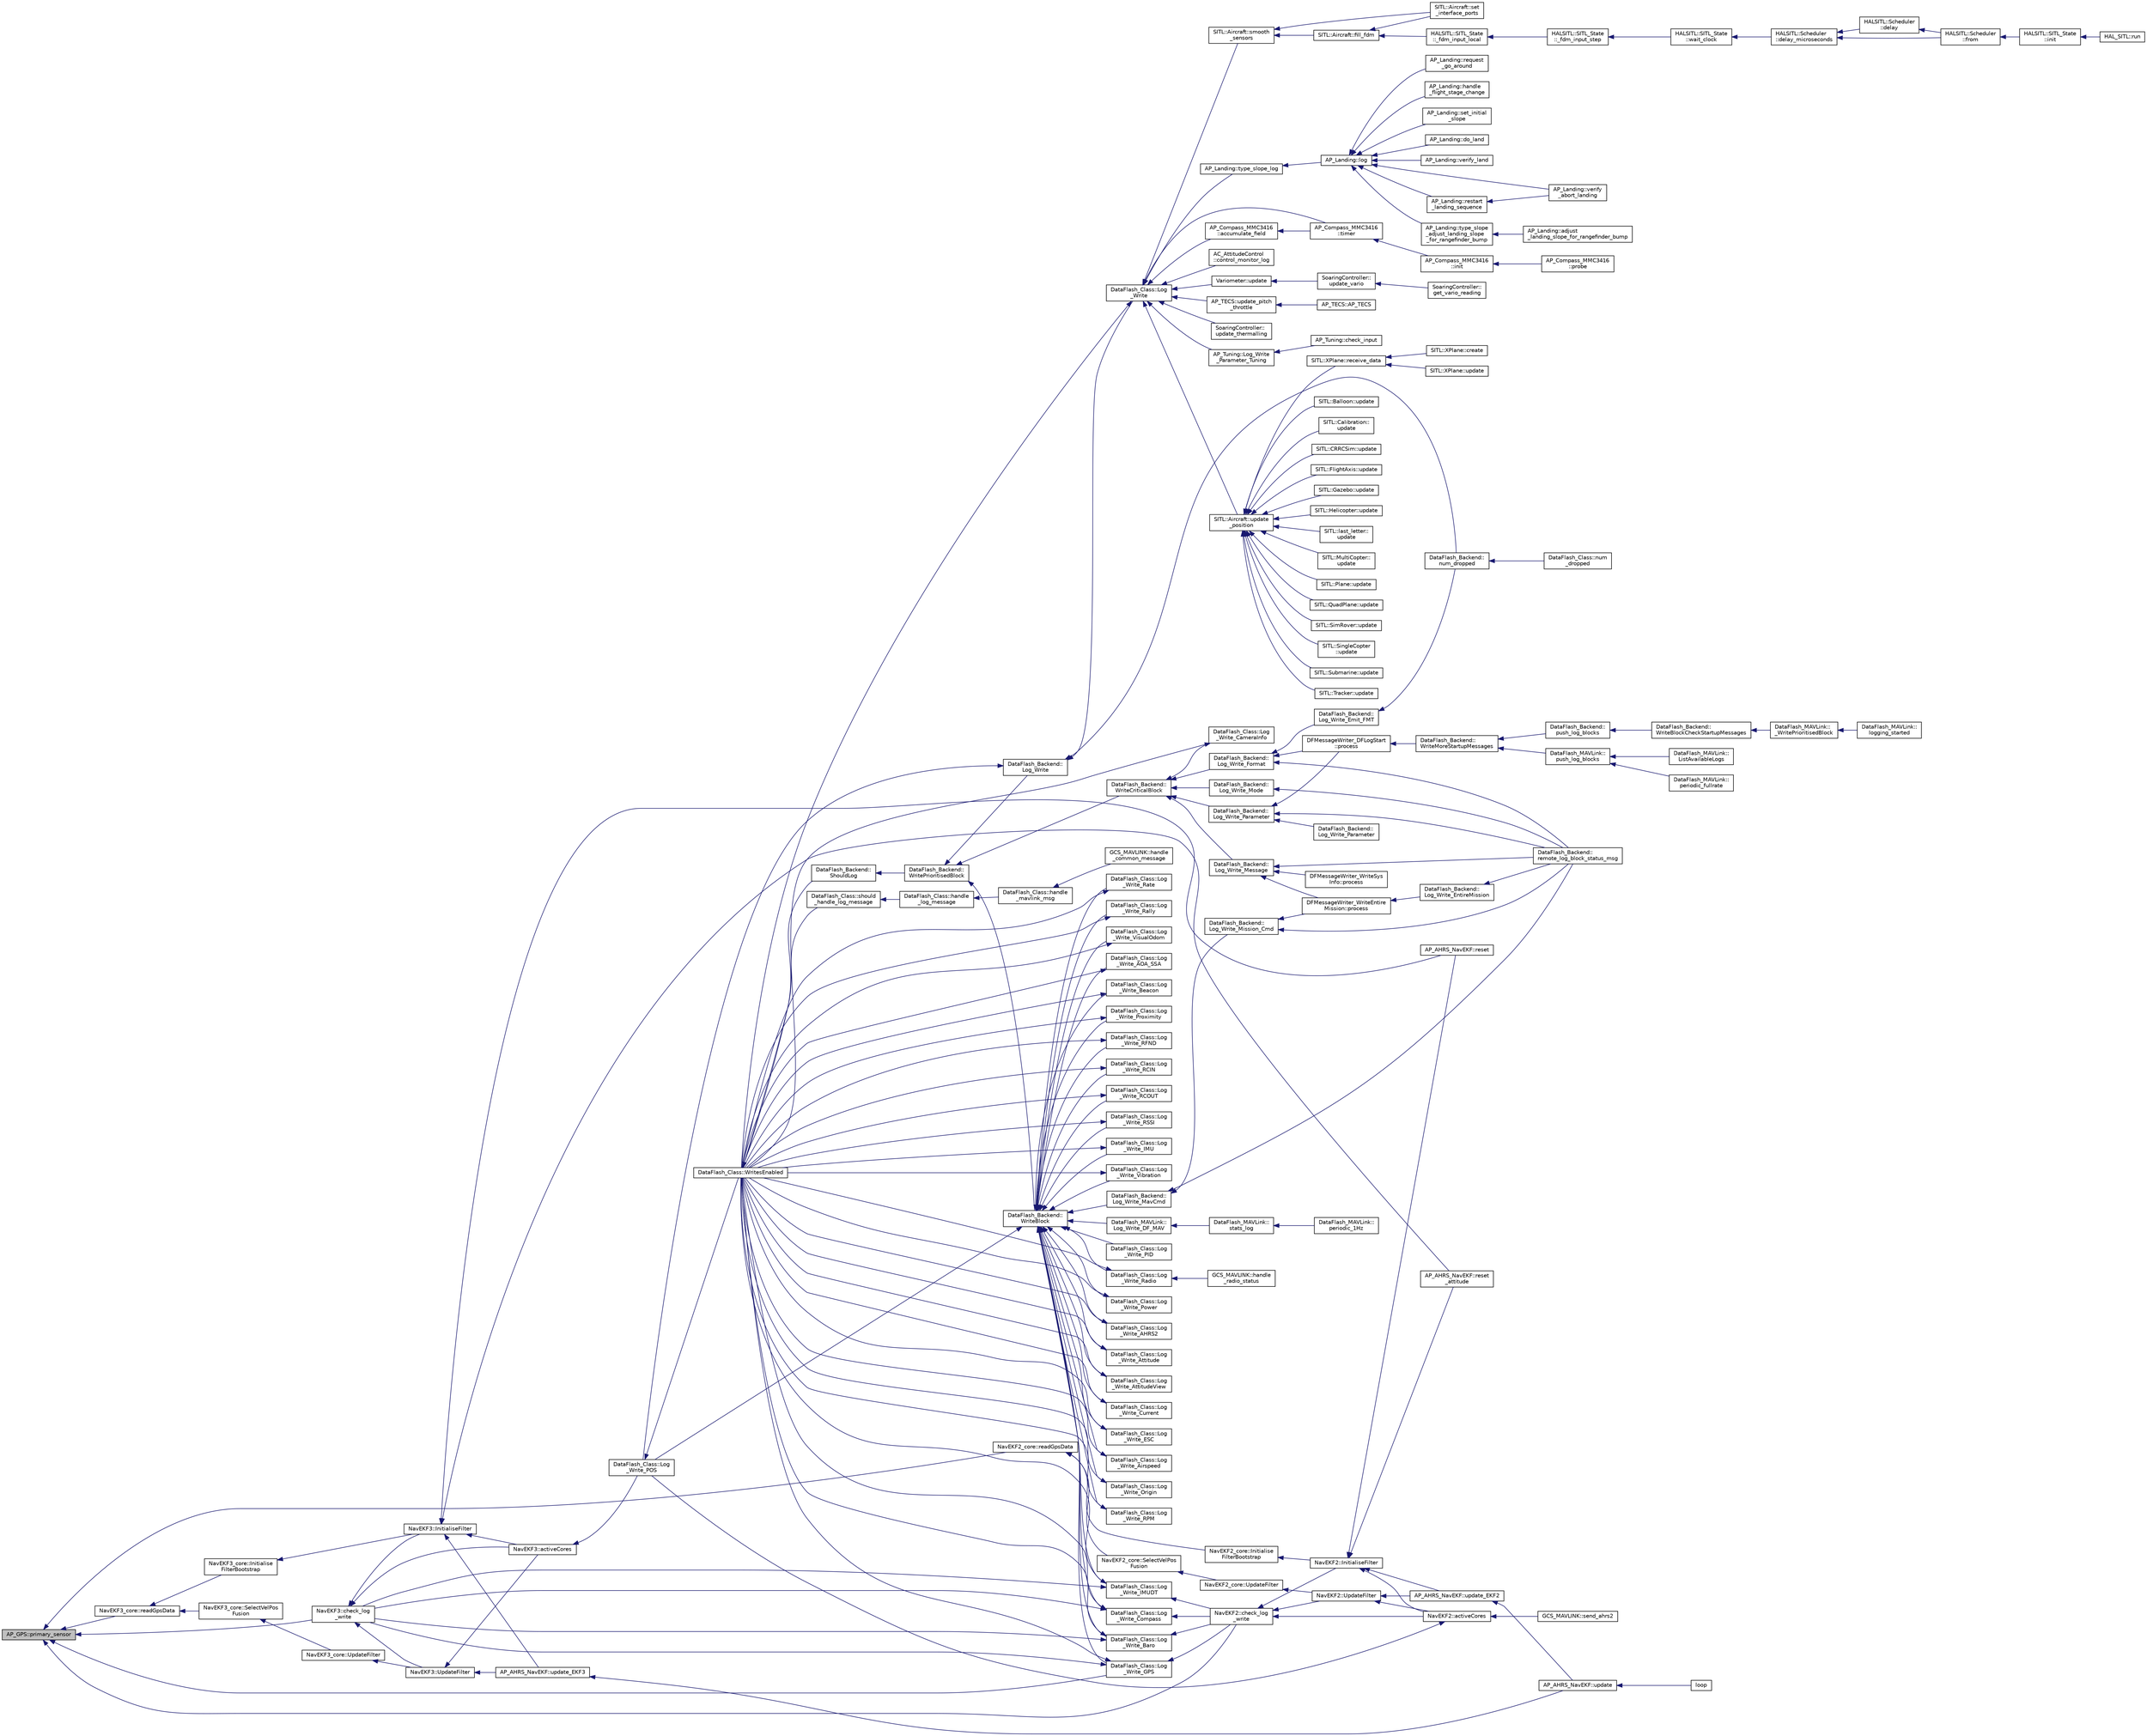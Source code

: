 digraph "AP_GPS::primary_sensor"
{
 // INTERACTIVE_SVG=YES
  edge [fontname="Helvetica",fontsize="10",labelfontname="Helvetica",labelfontsize="10"];
  node [fontname="Helvetica",fontsize="10",shape=record];
  rankdir="LR";
  Node1 [label="AP_GPS::primary_sensor",height=0.2,width=0.4,color="black", fillcolor="grey75", style="filled", fontcolor="black"];
  Node1 -> Node2 [dir="back",color="midnightblue",fontsize="10",style="solid",fontname="Helvetica"];
  Node2 [label="NavEKF3::check_log\l_write",height=0.2,width=0.4,color="black", fillcolor="white", style="filled",URL="$classNavEKF3.html#afa5a1b626563d35ad95545e8f056214b"];
  Node2 -> Node3 [dir="back",color="midnightblue",fontsize="10",style="solid",fontname="Helvetica"];
  Node3 [label="NavEKF3::InitialiseFilter",height=0.2,width=0.4,color="black", fillcolor="white", style="filled",URL="$classNavEKF3.html#a07f064fa513fbb6e7188141904f3b5b5"];
  Node3 -> Node4 [dir="back",color="midnightblue",fontsize="10",style="solid",fontname="Helvetica"];
  Node4 [label="AP_AHRS_NavEKF::update_EKF3",height=0.2,width=0.4,color="black", fillcolor="white", style="filled",URL="$classAP__AHRS__NavEKF.html#a324160404f12959e955554f5aed26459"];
  Node4 -> Node5 [dir="back",color="midnightblue",fontsize="10",style="solid",fontname="Helvetica"];
  Node5 [label="AP_AHRS_NavEKF::update",height=0.2,width=0.4,color="black", fillcolor="white", style="filled",URL="$classAP__AHRS__NavEKF.html#ac8111979c5dc37a55b2c50818534ea52"];
  Node5 -> Node6 [dir="back",color="midnightblue",fontsize="10",style="solid",fontname="Helvetica"];
  Node6 [label="loop",height=0.2,width=0.4,color="black", fillcolor="white", style="filled",URL="$AHRS__Test_8cpp.html#afe461d27b9c48d5921c00d521181f12f"];
  Node3 -> Node7 [dir="back",color="midnightblue",fontsize="10",style="solid",fontname="Helvetica"];
  Node7 [label="AP_AHRS_NavEKF::reset",height=0.2,width=0.4,color="black", fillcolor="white", style="filled",URL="$classAP__AHRS__NavEKF.html#a532ff0df024a4537e5a108c42ba405a7"];
  Node3 -> Node8 [dir="back",color="midnightblue",fontsize="10",style="solid",fontname="Helvetica"];
  Node8 [label="AP_AHRS_NavEKF::reset\l_attitude",height=0.2,width=0.4,color="black", fillcolor="white", style="filled",URL="$classAP__AHRS__NavEKF.html#a9bd3c7f1793a48cd0d736b19fbfaf19a"];
  Node3 -> Node9 [dir="back",color="midnightblue",fontsize="10",style="solid",fontname="Helvetica"];
  Node9 [label="NavEKF3::activeCores",height=0.2,width=0.4,color="black", fillcolor="white", style="filled",URL="$classNavEKF3.html#a3e1f50ad977a17222fcd7a6851b0f2ec"];
  Node9 -> Node10 [dir="back",color="midnightblue",fontsize="10",style="solid",fontname="Helvetica"];
  Node10 [label="DataFlash_Class::Log\l_Write_POS",height=0.2,width=0.4,color="black", fillcolor="white", style="filled",URL="$classDataFlash__Class.html#a46e58faaa53c44516433f6bb7bde4163"];
  Node10 -> Node11 [dir="back",color="midnightblue",fontsize="10",style="solid",fontname="Helvetica"];
  Node11 [label="DataFlash_Class::WritesEnabled",height=0.2,width=0.4,color="black", fillcolor="white", style="filled",URL="$classDataFlash__Class.html#a680528ccef337901407a125439e1f397"];
  Node11 -> Node12 [dir="back",color="midnightblue",fontsize="10",style="solid",fontname="Helvetica"];
  Node12 [label="DataFlash_Backend::\lShouldLog",height=0.2,width=0.4,color="black", fillcolor="white", style="filled",URL="$classDataFlash__Backend.html#ae29c274eff677e46bb9e404656194789"];
  Node12 -> Node13 [dir="back",color="midnightblue",fontsize="10",style="solid",fontname="Helvetica"];
  Node13 [label="DataFlash_Backend::\lWritePrioritisedBlock",height=0.2,width=0.4,color="black", fillcolor="white", style="filled",URL="$classDataFlash__Backend.html#a70bd07e118265442caab0d742cb06abc"];
  Node13 -> Node14 [dir="back",color="midnightblue",fontsize="10",style="solid",fontname="Helvetica"];
  Node14 [label="DataFlash_Backend::\lLog_Write",height=0.2,width=0.4,color="black", fillcolor="white", style="filled",URL="$classDataFlash__Backend.html#a701111d46c96bfab23971267f325ddd3"];
  Node14 -> Node15 [dir="back",color="midnightblue",fontsize="10",style="solid",fontname="Helvetica"];
  Node15 [label="DataFlash_Class::Log\l_Write",height=0.2,width=0.4,color="black", fillcolor="white", style="filled",URL="$classDataFlash__Class.html#a379c836ed19feeac263fcd994b60226b"];
  Node15 -> Node16 [dir="back",color="midnightblue",fontsize="10",style="solid",fontname="Helvetica"];
  Node16 [label="AC_AttitudeControl\l::control_monitor_log",height=0.2,width=0.4,color="black", fillcolor="white", style="filled",URL="$classAC__AttitudeControl.html#a24124a33c8cd7a9cd575d0c16a1e2d5b"];
  Node15 -> Node17 [dir="back",color="midnightblue",fontsize="10",style="solid",fontname="Helvetica"];
  Node17 [label="AP_Compass_MMC3416\l::timer",height=0.2,width=0.4,color="black", fillcolor="white", style="filled",URL="$classAP__Compass__MMC3416.html#a8b5b61173af45f3892c51bbeda783190"];
  Node17 -> Node18 [dir="back",color="midnightblue",fontsize="10",style="solid",fontname="Helvetica"];
  Node18 [label="AP_Compass_MMC3416\l::init",height=0.2,width=0.4,color="black", fillcolor="white", style="filled",URL="$classAP__Compass__MMC3416.html#af9749d12b13a50641e4c2b7b8b702ac2"];
  Node18 -> Node19 [dir="back",color="midnightblue",fontsize="10",style="solid",fontname="Helvetica"];
  Node19 [label="AP_Compass_MMC3416\l::probe",height=0.2,width=0.4,color="black", fillcolor="white", style="filled",URL="$classAP__Compass__MMC3416.html#a45317bd66ff02b0b69e17221ff572261"];
  Node15 -> Node20 [dir="back",color="midnightblue",fontsize="10",style="solid",fontname="Helvetica"];
  Node20 [label="AP_Compass_MMC3416\l::accumulate_field",height=0.2,width=0.4,color="black", fillcolor="white", style="filled",URL="$classAP__Compass__MMC3416.html#aa81525e474696e469db55ad9712a1b4f"];
  Node20 -> Node17 [dir="back",color="midnightblue",fontsize="10",style="solid",fontname="Helvetica"];
  Node15 -> Node21 [dir="back",color="midnightblue",fontsize="10",style="solid",fontname="Helvetica"];
  Node21 [label="AP_Landing::type_slope_log",height=0.2,width=0.4,color="black", fillcolor="white", style="filled",URL="$classAP__Landing.html#ac0b5a7424b989984441d47159f9e691c"];
  Node21 -> Node22 [dir="back",color="midnightblue",fontsize="10",style="solid",fontname="Helvetica"];
  Node22 [label="AP_Landing::log",height=0.2,width=0.4,color="black", fillcolor="white", style="filled",URL="$classAP__Landing.html#afbaa15e50629185cb1c1dcb1c41289d8"];
  Node22 -> Node23 [dir="back",color="midnightblue",fontsize="10",style="solid",fontname="Helvetica"];
  Node23 [label="AP_Landing::do_land",height=0.2,width=0.4,color="black", fillcolor="white", style="filled",URL="$classAP__Landing.html#ac7cb51eaa69d1bed262223b56ee2c4ce"];
  Node22 -> Node24 [dir="back",color="midnightblue",fontsize="10",style="solid",fontname="Helvetica"];
  Node24 [label="AP_Landing::verify_land",height=0.2,width=0.4,color="black", fillcolor="white", style="filled",URL="$classAP__Landing.html#afdbc34de818b9cb366336c23660fd495"];
  Node22 -> Node25 [dir="back",color="midnightblue",fontsize="10",style="solid",fontname="Helvetica"];
  Node25 [label="AP_Landing::verify\l_abort_landing",height=0.2,width=0.4,color="black", fillcolor="white", style="filled",URL="$classAP__Landing.html#a23d5d937afe630bfa1d3eeea5d767e4b"];
  Node22 -> Node26 [dir="back",color="midnightblue",fontsize="10",style="solid",fontname="Helvetica"];
  Node26 [label="AP_Landing::restart\l_landing_sequence",height=0.2,width=0.4,color="black", fillcolor="white", style="filled",URL="$classAP__Landing.html#a4cb652398231c274e6061aa6b211366b"];
  Node26 -> Node25 [dir="back",color="midnightblue",fontsize="10",style="solid",fontname="Helvetica"];
  Node22 -> Node27 [dir="back",color="midnightblue",fontsize="10",style="solid",fontname="Helvetica"];
  Node27 [label="AP_Landing::request\l_go_around",height=0.2,width=0.4,color="black", fillcolor="white", style="filled",URL="$classAP__Landing.html#afc506451afaaca18bebe5746f1caf448"];
  Node22 -> Node28 [dir="back",color="midnightblue",fontsize="10",style="solid",fontname="Helvetica"];
  Node28 [label="AP_Landing::handle\l_flight_stage_change",height=0.2,width=0.4,color="black", fillcolor="white", style="filled",URL="$classAP__Landing.html#a9f6d861fd1bf8df96c061931179095c0"];
  Node22 -> Node29 [dir="back",color="midnightblue",fontsize="10",style="solid",fontname="Helvetica"];
  Node29 [label="AP_Landing::set_initial\l_slope",height=0.2,width=0.4,color="black", fillcolor="white", style="filled",URL="$classAP__Landing.html#a7e905f0cb574cb49a778b18906362736"];
  Node22 -> Node30 [dir="back",color="midnightblue",fontsize="10",style="solid",fontname="Helvetica"];
  Node30 [label="AP_Landing::type_slope\l_adjust_landing_slope\l_for_rangefinder_bump",height=0.2,width=0.4,color="black", fillcolor="white", style="filled",URL="$classAP__Landing.html#a68317a4d27e65aadc7013a9363da5ce3"];
  Node30 -> Node31 [dir="back",color="midnightblue",fontsize="10",style="solid",fontname="Helvetica"];
  Node31 [label="AP_Landing::adjust\l_landing_slope_for_rangefinder_bump",height=0.2,width=0.4,color="black", fillcolor="white", style="filled",URL="$classAP__Landing.html#aca701ba52726269447500bdf654b3b10"];
  Node15 -> Node32 [dir="back",color="midnightblue",fontsize="10",style="solid",fontname="Helvetica"];
  Node32 [label="SoaringController::\lupdate_thermalling",height=0.2,width=0.4,color="black", fillcolor="white", style="filled",URL="$classSoaringController.html#abfbc693fd6c93da20fb098aedf6fd596"];
  Node15 -> Node33 [dir="back",color="midnightblue",fontsize="10",style="solid",fontname="Helvetica"];
  Node33 [label="Variometer::update",height=0.2,width=0.4,color="black", fillcolor="white", style="filled",URL="$classVariometer.html#ae8429634659d6e7f64a64992380e7b2b"];
  Node33 -> Node34 [dir="back",color="midnightblue",fontsize="10",style="solid",fontname="Helvetica"];
  Node34 [label="SoaringController::\lupdate_vario",height=0.2,width=0.4,color="black", fillcolor="white", style="filled",URL="$classSoaringController.html#a7adf701742d2ba2f2e699b9e3ce1b955"];
  Node34 -> Node35 [dir="back",color="midnightblue",fontsize="10",style="solid",fontname="Helvetica"];
  Node35 [label="SoaringController::\lget_vario_reading",height=0.2,width=0.4,color="black", fillcolor="white", style="filled",URL="$classSoaringController.html#aea41b313738070dceb7c4953d4873342"];
  Node15 -> Node36 [dir="back",color="midnightblue",fontsize="10",style="solid",fontname="Helvetica"];
  Node36 [label="AP_TECS::update_pitch\l_throttle",height=0.2,width=0.4,color="black", fillcolor="white", style="filled",URL="$classAP__TECS.html#ad9fdee521b36fe15ab8ab06a35717c5a"];
  Node36 -> Node37 [dir="back",color="midnightblue",fontsize="10",style="solid",fontname="Helvetica"];
  Node37 [label="AP_TECS::AP_TECS",height=0.2,width=0.4,color="black", fillcolor="white", style="filled",URL="$classAP__TECS.html#a01d6d2b6f4c4151838115b13020d8990"];
  Node15 -> Node38 [dir="back",color="midnightblue",fontsize="10",style="solid",fontname="Helvetica"];
  Node38 [label="AP_Tuning::Log_Write\l_Parameter_Tuning",height=0.2,width=0.4,color="black", fillcolor="white", style="filled",URL="$classAP__Tuning.html#abc35074ce5f7c46fbbc644d80c3dc15a"];
  Node38 -> Node39 [dir="back",color="midnightblue",fontsize="10",style="solid",fontname="Helvetica"];
  Node39 [label="AP_Tuning::check_input",height=0.2,width=0.4,color="black", fillcolor="white", style="filled",URL="$classAP__Tuning.html#a26bf8c5e3711e547ce95654ca285fecb"];
  Node15 -> Node11 [dir="back",color="midnightblue",fontsize="10",style="solid",fontname="Helvetica"];
  Node15 -> Node40 [dir="back",color="midnightblue",fontsize="10",style="solid",fontname="Helvetica"];
  Node40 [label="SITL::Aircraft::update\l_position",height=0.2,width=0.4,color="black", fillcolor="white", style="filled",URL="$classSITL_1_1Aircraft.html#a4a72b2c0617cf55b24b062daaae685b9"];
  Node40 -> Node41 [dir="back",color="midnightblue",fontsize="10",style="solid",fontname="Helvetica"];
  Node41 [label="SITL::Balloon::update",height=0.2,width=0.4,color="black", fillcolor="white", style="filled",URL="$classSITL_1_1Balloon.html#a34f5716a3c9ba0805d89dc36656ae90c"];
  Node40 -> Node42 [dir="back",color="midnightblue",fontsize="10",style="solid",fontname="Helvetica"];
  Node42 [label="SITL::Calibration::\lupdate",height=0.2,width=0.4,color="black", fillcolor="white", style="filled",URL="$classSITL_1_1Calibration.html#a0c3f60adfbc5d68ae425883af18b62f4"];
  Node40 -> Node43 [dir="back",color="midnightblue",fontsize="10",style="solid",fontname="Helvetica"];
  Node43 [label="SITL::CRRCSim::update",height=0.2,width=0.4,color="black", fillcolor="white", style="filled",URL="$classSITL_1_1CRRCSim.html#ada236d396837feb2c5efe885ea504f87"];
  Node40 -> Node44 [dir="back",color="midnightblue",fontsize="10",style="solid",fontname="Helvetica"];
  Node44 [label="SITL::FlightAxis::update",height=0.2,width=0.4,color="black", fillcolor="white", style="filled",URL="$classSITL_1_1FlightAxis.html#abea39b8171735bf99ad90267f6be4c42"];
  Node40 -> Node45 [dir="back",color="midnightblue",fontsize="10",style="solid",fontname="Helvetica"];
  Node45 [label="SITL::Gazebo::update",height=0.2,width=0.4,color="black", fillcolor="white", style="filled",URL="$classSITL_1_1Gazebo.html#a120a541070549b98ba4740c91abf97a7"];
  Node40 -> Node46 [dir="back",color="midnightblue",fontsize="10",style="solid",fontname="Helvetica"];
  Node46 [label="SITL::Helicopter::update",height=0.2,width=0.4,color="black", fillcolor="white", style="filled",URL="$classSITL_1_1Helicopter.html#a0e8602ead0fe804552ab7ade9a1b171e"];
  Node40 -> Node47 [dir="back",color="midnightblue",fontsize="10",style="solid",fontname="Helvetica"];
  Node47 [label="SITL::last_letter::\lupdate",height=0.2,width=0.4,color="black", fillcolor="white", style="filled",URL="$classSITL_1_1last__letter.html#ae4e6d3acea9730faa873e8d25b876d19"];
  Node40 -> Node48 [dir="back",color="midnightblue",fontsize="10",style="solid",fontname="Helvetica"];
  Node48 [label="SITL::MultiCopter::\lupdate",height=0.2,width=0.4,color="black", fillcolor="white", style="filled",URL="$classSITL_1_1MultiCopter.html#ad4df8bcd20625ce425cc9d73f9aa6a20"];
  Node40 -> Node49 [dir="back",color="midnightblue",fontsize="10",style="solid",fontname="Helvetica"];
  Node49 [label="SITL::Plane::update",height=0.2,width=0.4,color="black", fillcolor="white", style="filled",URL="$classSITL_1_1Plane.html#a7852409df29e250b1903384d1446930c"];
  Node40 -> Node50 [dir="back",color="midnightblue",fontsize="10",style="solid",fontname="Helvetica"];
  Node50 [label="SITL::QuadPlane::update",height=0.2,width=0.4,color="black", fillcolor="white", style="filled",URL="$classSITL_1_1QuadPlane.html#af9068f0de1894f5afc49481c869e3b6c"];
  Node40 -> Node51 [dir="back",color="midnightblue",fontsize="10",style="solid",fontname="Helvetica"];
  Node51 [label="SITL::SimRover::update",height=0.2,width=0.4,color="black", fillcolor="white", style="filled",URL="$classSITL_1_1SimRover.html#a0692a116e9c7cff78adb0b08b0d571b2"];
  Node40 -> Node52 [dir="back",color="midnightblue",fontsize="10",style="solid",fontname="Helvetica"];
  Node52 [label="SITL::SingleCopter\l::update",height=0.2,width=0.4,color="black", fillcolor="white", style="filled",URL="$classSITL_1_1SingleCopter.html#a07d0997518b86260a6a80b914733d7b5"];
  Node40 -> Node53 [dir="back",color="midnightblue",fontsize="10",style="solid",fontname="Helvetica"];
  Node53 [label="SITL::Submarine::update",height=0.2,width=0.4,color="black", fillcolor="white", style="filled",URL="$classSITL_1_1Submarine.html#ae172876dbb527df84dfb38c9fa383878"];
  Node40 -> Node54 [dir="back",color="midnightblue",fontsize="10",style="solid",fontname="Helvetica"];
  Node54 [label="SITL::Tracker::update",height=0.2,width=0.4,color="black", fillcolor="white", style="filled",URL="$classSITL_1_1Tracker.html#aa2d26c0841ead98b60a9291eb4d74b71"];
  Node40 -> Node55 [dir="back",color="midnightblue",fontsize="10",style="solid",fontname="Helvetica"];
  Node55 [label="SITL::XPlane::receive_data",height=0.2,width=0.4,color="black", fillcolor="white", style="filled",URL="$classSITL_1_1XPlane.html#ab30e1d12c7ebc3699a29f3442804a68b"];
  Node55 -> Node56 [dir="back",color="midnightblue",fontsize="10",style="solid",fontname="Helvetica"];
  Node56 [label="SITL::XPlane::update",height=0.2,width=0.4,color="black", fillcolor="white", style="filled",URL="$classSITL_1_1XPlane.html#abc5e72c8fd3445fcb19b6b1d42ec9970"];
  Node55 -> Node57 [dir="back",color="midnightblue",fontsize="10",style="solid",fontname="Helvetica"];
  Node57 [label="SITL::XPlane::create",height=0.2,width=0.4,color="black", fillcolor="white", style="filled",URL="$classSITL_1_1XPlane.html#a5cbab32f016edeff5108ded953c17cbe"];
  Node15 -> Node58 [dir="back",color="midnightblue",fontsize="10",style="solid",fontname="Helvetica"];
  Node58 [label="SITL::Aircraft::smooth\l_sensors",height=0.2,width=0.4,color="black", fillcolor="white", style="filled",URL="$classSITL_1_1Aircraft.html#a8b835df207c22a4d9bc24b14525ce968"];
  Node58 -> Node59 [dir="back",color="midnightblue",fontsize="10",style="solid",fontname="Helvetica"];
  Node59 [label="SITL::Aircraft::fill_fdm",height=0.2,width=0.4,color="black", fillcolor="white", style="filled",URL="$classSITL_1_1Aircraft.html#a07b38044e8a77d5f48db38e9913e06db"];
  Node59 -> Node60 [dir="back",color="midnightblue",fontsize="10",style="solid",fontname="Helvetica"];
  Node60 [label="HALSITL::SITL_State\l::_fdm_input_local",height=0.2,width=0.4,color="black", fillcolor="white", style="filled",URL="$classHALSITL_1_1SITL__State.html#a141fe78b0702ab2f2ac4cafc221fdb97"];
  Node60 -> Node61 [dir="back",color="midnightblue",fontsize="10",style="solid",fontname="Helvetica"];
  Node61 [label="HALSITL::SITL_State\l::_fdm_input_step",height=0.2,width=0.4,color="black", fillcolor="white", style="filled",URL="$classHALSITL_1_1SITL__State.html#ae31c93a26ca780bb508dded2498e2e93"];
  Node61 -> Node62 [dir="back",color="midnightblue",fontsize="10",style="solid",fontname="Helvetica"];
  Node62 [label="HALSITL::SITL_State\l::wait_clock",height=0.2,width=0.4,color="black", fillcolor="white", style="filled",URL="$classHALSITL_1_1SITL__State.html#a3eeaf330efded46259bbf64fc53e6b9f"];
  Node62 -> Node63 [dir="back",color="midnightblue",fontsize="10",style="solid",fontname="Helvetica"];
  Node63 [label="HALSITL::Scheduler\l::delay_microseconds",height=0.2,width=0.4,color="black", fillcolor="white", style="filled",URL="$classHALSITL_1_1Scheduler.html#a4cffd5bcba0175bf49c7aa75ff3bf09a"];
  Node63 -> Node64 [dir="back",color="midnightblue",fontsize="10",style="solid",fontname="Helvetica"];
  Node64 [label="HALSITL::Scheduler\l::from",height=0.2,width=0.4,color="black", fillcolor="white", style="filled",URL="$classHALSITL_1_1Scheduler.html#a2c3ea70328333081349821921242cb39"];
  Node64 -> Node65 [dir="back",color="midnightblue",fontsize="10",style="solid",fontname="Helvetica"];
  Node65 [label="HALSITL::SITL_State\l::init",height=0.2,width=0.4,color="black", fillcolor="white", style="filled",URL="$classHALSITL_1_1SITL__State.html#a7059cb4e279007aae9b06757a68c15af"];
  Node65 -> Node66 [dir="back",color="midnightblue",fontsize="10",style="solid",fontname="Helvetica"];
  Node66 [label="HAL_SITL::run",height=0.2,width=0.4,color="black", fillcolor="white", style="filled",URL="$classHAL__SITL.html#add0e35ac5a212a6b187c55186c8f026a"];
  Node63 -> Node67 [dir="back",color="midnightblue",fontsize="10",style="solid",fontname="Helvetica"];
  Node67 [label="HALSITL::Scheduler\l::delay",height=0.2,width=0.4,color="black", fillcolor="white", style="filled",URL="$classHALSITL_1_1Scheduler.html#a14f3239ecbb9889823b20dc9de655c2f"];
  Node67 -> Node64 [dir="back",color="midnightblue",fontsize="10",style="solid",fontname="Helvetica"];
  Node59 -> Node68 [dir="back",color="midnightblue",fontsize="10",style="solid",fontname="Helvetica"];
  Node68 [label="SITL::Aircraft::set\l_interface_ports",height=0.2,width=0.4,color="black", fillcolor="white", style="filled",URL="$classSITL_1_1Aircraft.html#a061f04e9f5bc75cc1f250a4e7c3d8421"];
  Node58 -> Node68 [dir="back",color="midnightblue",fontsize="10",style="solid",fontname="Helvetica"];
  Node14 -> Node69 [dir="back",color="midnightblue",fontsize="10",style="solid",fontname="Helvetica"];
  Node69 [label="DataFlash_Backend::\lnum_dropped",height=0.2,width=0.4,color="black", fillcolor="white", style="filled",URL="$classDataFlash__Backend.html#a944c1f573e2cd12e7ff491d48898d446"];
  Node69 -> Node70 [dir="back",color="midnightblue",fontsize="10",style="solid",fontname="Helvetica"];
  Node70 [label="DataFlash_Class::num\l_dropped",height=0.2,width=0.4,color="black", fillcolor="white", style="filled",URL="$classDataFlash__Class.html#a3b01d9a49c319ca3995df9b1649b9249"];
  Node14 -> Node10 [dir="back",color="midnightblue",fontsize="10",style="solid",fontname="Helvetica"];
  Node13 -> Node71 [dir="back",color="midnightblue",fontsize="10",style="solid",fontname="Helvetica"];
  Node71 [label="DataFlash_Backend::\lWriteBlock",height=0.2,width=0.4,color="black", fillcolor="white", style="filled",URL="$classDataFlash__Backend.html#aed94b3ad1fd7333ddd7c2e20c3433d52"];
  Node71 -> Node72 [dir="back",color="midnightblue",fontsize="10",style="solid",fontname="Helvetica"];
  Node72 [label="DataFlash_MAVLink::\lLog_Write_DF_MAV",height=0.2,width=0.4,color="black", fillcolor="white", style="filled",URL="$classDataFlash__MAVLink.html#a4e95e48809d7011702476e879415d96c"];
  Node72 -> Node73 [dir="back",color="midnightblue",fontsize="10",style="solid",fontname="Helvetica"];
  Node73 [label="DataFlash_MAVLink::\lstats_log",height=0.2,width=0.4,color="black", fillcolor="white", style="filled",URL="$classDataFlash__MAVLink.html#af0e5de77619126d8d8d1dd06a389717d"];
  Node73 -> Node74 [dir="back",color="midnightblue",fontsize="10",style="solid",fontname="Helvetica"];
  Node74 [label="DataFlash_MAVLink::\lperiodic_1Hz",height=0.2,width=0.4,color="black", fillcolor="white", style="filled",URL="$classDataFlash__MAVLink.html#aff8ee53b8fbc202ef153f112dade8f21"];
  Node71 -> Node75 [dir="back",color="midnightblue",fontsize="10",style="solid",fontname="Helvetica"];
  Node75 [label="DataFlash_Class::Log\l_Write_GPS",height=0.2,width=0.4,color="black", fillcolor="white", style="filled",URL="$classDataFlash__Class.html#a8a9087dec83092f0ea67b6741ff9f32e"];
  Node75 -> Node76 [dir="back",color="midnightblue",fontsize="10",style="solid",fontname="Helvetica"];
  Node76 [label="NavEKF2::check_log\l_write",height=0.2,width=0.4,color="black", fillcolor="white", style="filled",URL="$classNavEKF2.html#a124df957952b2cb0c04e4318a173f67a"];
  Node76 -> Node77 [dir="back",color="midnightblue",fontsize="10",style="solid",fontname="Helvetica"];
  Node77 [label="NavEKF2::InitialiseFilter",height=0.2,width=0.4,color="black", fillcolor="white", style="filled",URL="$classNavEKF2.html#a9c447b8d84abf2dfc845ddbbbad46a2b"];
  Node77 -> Node78 [dir="back",color="midnightblue",fontsize="10",style="solid",fontname="Helvetica"];
  Node78 [label="AP_AHRS_NavEKF::update_EKF2",height=0.2,width=0.4,color="black", fillcolor="white", style="filled",URL="$classAP__AHRS__NavEKF.html#a0187c6d3d4348b002a204c05d3e94b07"];
  Node78 -> Node5 [dir="back",color="midnightblue",fontsize="10",style="solid",fontname="Helvetica"];
  Node77 -> Node7 [dir="back",color="midnightblue",fontsize="10",style="solid",fontname="Helvetica"];
  Node77 -> Node8 [dir="back",color="midnightblue",fontsize="10",style="solid",fontname="Helvetica"];
  Node77 -> Node79 [dir="back",color="midnightblue",fontsize="10",style="solid",fontname="Helvetica"];
  Node79 [label="NavEKF2::activeCores",height=0.2,width=0.4,color="black", fillcolor="white", style="filled",URL="$classNavEKF2.html#ab18af2714c15fcf190493c01e2a28c73"];
  Node79 -> Node10 [dir="back",color="midnightblue",fontsize="10",style="solid",fontname="Helvetica"];
  Node79 -> Node80 [dir="back",color="midnightblue",fontsize="10",style="solid",fontname="Helvetica"];
  Node80 [label="GCS_MAVLINK::send_ahrs2",height=0.2,width=0.4,color="black", fillcolor="white", style="filled",URL="$structGCS__MAVLINK.html#a558ba3447048b78cb9dde460053e2741"];
  Node76 -> Node81 [dir="back",color="midnightblue",fontsize="10",style="solid",fontname="Helvetica"];
  Node81 [label="NavEKF2::UpdateFilter",height=0.2,width=0.4,color="black", fillcolor="white", style="filled",URL="$classNavEKF2.html#a72815b1bbd9d7ceb0ff7ae52d14516df"];
  Node81 -> Node78 [dir="back",color="midnightblue",fontsize="10",style="solid",fontname="Helvetica"];
  Node81 -> Node79 [dir="back",color="midnightblue",fontsize="10",style="solid",fontname="Helvetica"];
  Node76 -> Node79 [dir="back",color="midnightblue",fontsize="10",style="solid",fontname="Helvetica"];
  Node75 -> Node2 [dir="back",color="midnightblue",fontsize="10",style="solid",fontname="Helvetica"];
  Node75 -> Node11 [dir="back",color="midnightblue",fontsize="10",style="solid",fontname="Helvetica"];
  Node71 -> Node82 [dir="back",color="midnightblue",fontsize="10",style="solid",fontname="Helvetica"];
  Node82 [label="DataFlash_Class::Log\l_Write_RFND",height=0.2,width=0.4,color="black", fillcolor="white", style="filled",URL="$classDataFlash__Class.html#af0a21d8a256a8e1e6f9da5566cc5a168"];
  Node82 -> Node11 [dir="back",color="midnightblue",fontsize="10",style="solid",fontname="Helvetica"];
  Node71 -> Node83 [dir="back",color="midnightblue",fontsize="10",style="solid",fontname="Helvetica"];
  Node83 [label="DataFlash_Class::Log\l_Write_RCIN",height=0.2,width=0.4,color="black", fillcolor="white", style="filled",URL="$classDataFlash__Class.html#ae3cb0f9ab8db6bcced3f504a2a767081"];
  Node83 -> Node11 [dir="back",color="midnightblue",fontsize="10",style="solid",fontname="Helvetica"];
  Node71 -> Node84 [dir="back",color="midnightblue",fontsize="10",style="solid",fontname="Helvetica"];
  Node84 [label="DataFlash_Class::Log\l_Write_RCOUT",height=0.2,width=0.4,color="black", fillcolor="white", style="filled",URL="$classDataFlash__Class.html#a365196ae7546b5065934ffbdb91066e5"];
  Node84 -> Node11 [dir="back",color="midnightblue",fontsize="10",style="solid",fontname="Helvetica"];
  Node71 -> Node85 [dir="back",color="midnightblue",fontsize="10",style="solid",fontname="Helvetica"];
  Node85 [label="DataFlash_Class::Log\l_Write_RSSI",height=0.2,width=0.4,color="black", fillcolor="white", style="filled",URL="$classDataFlash__Class.html#ab89b9493bafe090db104589de9bc100c"];
  Node85 -> Node11 [dir="back",color="midnightblue",fontsize="10",style="solid",fontname="Helvetica"];
  Node71 -> Node86 [dir="back",color="midnightblue",fontsize="10",style="solid",fontname="Helvetica"];
  Node86 [label="DataFlash_Class::Log\l_Write_Baro",height=0.2,width=0.4,color="black", fillcolor="white", style="filled",URL="$classDataFlash__Class.html#a4a12c2f2025e0a63d6ec85602857d0cb"];
  Node86 -> Node76 [dir="back",color="midnightblue",fontsize="10",style="solid",fontname="Helvetica"];
  Node86 -> Node2 [dir="back",color="midnightblue",fontsize="10",style="solid",fontname="Helvetica"];
  Node86 -> Node11 [dir="back",color="midnightblue",fontsize="10",style="solid",fontname="Helvetica"];
  Node71 -> Node87 [dir="back",color="midnightblue",fontsize="10",style="solid",fontname="Helvetica"];
  Node87 [label="DataFlash_Class::Log\l_Write_IMU",height=0.2,width=0.4,color="black", fillcolor="white", style="filled",URL="$classDataFlash__Class.html#a805d766e5347af5349e0979a2a07e452"];
  Node87 -> Node11 [dir="back",color="midnightblue",fontsize="10",style="solid",fontname="Helvetica"];
  Node71 -> Node88 [dir="back",color="midnightblue",fontsize="10",style="solid",fontname="Helvetica"];
  Node88 [label="DataFlash_Class::Log\l_Write_IMUDT",height=0.2,width=0.4,color="black", fillcolor="white", style="filled",URL="$classDataFlash__Class.html#a5835f10f0f4c71618a3793d582b3a52a"];
  Node88 -> Node76 [dir="back",color="midnightblue",fontsize="10",style="solid",fontname="Helvetica"];
  Node88 -> Node2 [dir="back",color="midnightblue",fontsize="10",style="solid",fontname="Helvetica"];
  Node88 -> Node11 [dir="back",color="midnightblue",fontsize="10",style="solid",fontname="Helvetica"];
  Node71 -> Node89 [dir="back",color="midnightblue",fontsize="10",style="solid",fontname="Helvetica"];
  Node89 [label="DataFlash_Class::Log\l_Write_Vibration",height=0.2,width=0.4,color="black", fillcolor="white", style="filled",URL="$classDataFlash__Class.html#af3e28f802f9d4f6be01a5283ada628fe"];
  Node89 -> Node11 [dir="back",color="midnightblue",fontsize="10",style="solid",fontname="Helvetica"];
  Node71 -> Node90 [dir="back",color="midnightblue",fontsize="10",style="solid",fontname="Helvetica"];
  Node90 [label="DataFlash_Class::Log\l_Write_Power",height=0.2,width=0.4,color="black", fillcolor="white", style="filled",URL="$classDataFlash__Class.html#a0244745bcbf21252169dbca26be44557"];
  Node90 -> Node11 [dir="back",color="midnightblue",fontsize="10",style="solid",fontname="Helvetica"];
  Node71 -> Node91 [dir="back",color="midnightblue",fontsize="10",style="solid",fontname="Helvetica"];
  Node91 [label="DataFlash_Class::Log\l_Write_AHRS2",height=0.2,width=0.4,color="black", fillcolor="white", style="filled",URL="$classDataFlash__Class.html#ad81bca014959c6b0a6714ea0d83c409f"];
  Node91 -> Node11 [dir="back",color="midnightblue",fontsize="10",style="solid",fontname="Helvetica"];
  Node71 -> Node10 [dir="back",color="midnightblue",fontsize="10",style="solid",fontname="Helvetica"];
  Node71 -> Node92 [dir="back",color="midnightblue",fontsize="10",style="solid",fontname="Helvetica"];
  Node92 [label="DataFlash_Backend::\lLog_Write_MavCmd",height=0.2,width=0.4,color="black", fillcolor="white", style="filled",URL="$classDataFlash__Backend.html#af0dcded34eb71f36ee8f910424be2061"];
  Node92 -> Node93 [dir="back",color="midnightblue",fontsize="10",style="solid",fontname="Helvetica"];
  Node93 [label="DataFlash_Backend::\lremote_log_block_status_msg",height=0.2,width=0.4,color="black", fillcolor="white", style="filled",URL="$classDataFlash__Backend.html#acc06500874549df2b2567f069176506e"];
  Node92 -> Node94 [dir="back",color="midnightblue",fontsize="10",style="solid",fontname="Helvetica"];
  Node94 [label="DataFlash_Backend::\lLog_Write_Mission_Cmd",height=0.2,width=0.4,color="black", fillcolor="white", style="filled",URL="$classDataFlash__Backend.html#a570580fce5fc1f96a9cfd6bb75dd8705"];
  Node94 -> Node93 [dir="back",color="midnightblue",fontsize="10",style="solid",fontname="Helvetica"];
  Node94 -> Node95 [dir="back",color="midnightblue",fontsize="10",style="solid",fontname="Helvetica"];
  Node95 [label="DFMessageWriter_WriteEntire\lMission::process",height=0.2,width=0.4,color="black", fillcolor="white", style="filled",URL="$classDFMessageWriter__WriteEntireMission.html#a157afd1587cb4756d21bfd04bd64fdd1"];
  Node95 -> Node96 [dir="back",color="midnightblue",fontsize="10",style="solid",fontname="Helvetica"];
  Node96 [label="DataFlash_Backend::\lLog_Write_EntireMission",height=0.2,width=0.4,color="black", fillcolor="white", style="filled",URL="$classDataFlash__Backend.html#a2cf7e12a43bb8ebf9aa3ea073e544f40"];
  Node96 -> Node93 [dir="back",color="midnightblue",fontsize="10",style="solid",fontname="Helvetica"];
  Node71 -> Node97 [dir="back",color="midnightblue",fontsize="10",style="solid",fontname="Helvetica"];
  Node97 [label="DataFlash_Class::Log\l_Write_Radio",height=0.2,width=0.4,color="black", fillcolor="white", style="filled",URL="$classDataFlash__Class.html#ae26cdaa597f952193b6be4436d55c7d6"];
  Node97 -> Node11 [dir="back",color="midnightblue",fontsize="10",style="solid",fontname="Helvetica"];
  Node97 -> Node98 [dir="back",color="midnightblue",fontsize="10",style="solid",fontname="Helvetica"];
  Node98 [label="GCS_MAVLINK::handle\l_radio_status",height=0.2,width=0.4,color="black", fillcolor="white", style="filled",URL="$structGCS__MAVLINK.html#a95855cb1b5e848b644d0fdeb1009a031"];
  Node71 -> Node99 [dir="back",color="midnightblue",fontsize="10",style="solid",fontname="Helvetica"];
  Node99 [label="DataFlash_Class::Log\l_Write_Attitude",height=0.2,width=0.4,color="black", fillcolor="white", style="filled",URL="$classDataFlash__Class.html#a100c0458780b38dd0ccc4a7381827b3c"];
  Node99 -> Node11 [dir="back",color="midnightblue",fontsize="10",style="solid",fontname="Helvetica"];
  Node71 -> Node100 [dir="back",color="midnightblue",fontsize="10",style="solid",fontname="Helvetica"];
  Node100 [label="DataFlash_Class::Log\l_Write_AttitudeView",height=0.2,width=0.4,color="black", fillcolor="white", style="filled",URL="$classDataFlash__Class.html#abf48a5cb3c39a255385d3853beb1b5d7"];
  Node100 -> Node11 [dir="back",color="midnightblue",fontsize="10",style="solid",fontname="Helvetica"];
  Node71 -> Node101 [dir="back",color="midnightblue",fontsize="10",style="solid",fontname="Helvetica"];
  Node101 [label="DataFlash_Class::Log\l_Write_Current",height=0.2,width=0.4,color="black", fillcolor="white", style="filled",URL="$classDataFlash__Class.html#a6bc40fe7e7fd0b068700d5b89d85a920"];
  Node101 -> Node11 [dir="back",color="midnightblue",fontsize="10",style="solid",fontname="Helvetica"];
  Node71 -> Node102 [dir="back",color="midnightblue",fontsize="10",style="solid",fontname="Helvetica"];
  Node102 [label="DataFlash_Class::Log\l_Write_Compass",height=0.2,width=0.4,color="black", fillcolor="white", style="filled",URL="$classDataFlash__Class.html#a5189adf1c5da47c2149ca1d7baa745d8"];
  Node102 -> Node76 [dir="back",color="midnightblue",fontsize="10",style="solid",fontname="Helvetica"];
  Node102 -> Node2 [dir="back",color="midnightblue",fontsize="10",style="solid",fontname="Helvetica"];
  Node102 -> Node11 [dir="back",color="midnightblue",fontsize="10",style="solid",fontname="Helvetica"];
  Node71 -> Node103 [dir="back",color="midnightblue",fontsize="10",style="solid",fontname="Helvetica"];
  Node103 [label="DataFlash_Class::Log\l_Write_ESC",height=0.2,width=0.4,color="black", fillcolor="white", style="filled",URL="$classDataFlash__Class.html#a90a22bd1a0d9fff2bde1efdf0d0c9575"];
  Node103 -> Node11 [dir="back",color="midnightblue",fontsize="10",style="solid",fontname="Helvetica"];
  Node71 -> Node104 [dir="back",color="midnightblue",fontsize="10",style="solid",fontname="Helvetica"];
  Node104 [label="DataFlash_Class::Log\l_Write_Airspeed",height=0.2,width=0.4,color="black", fillcolor="white", style="filled",URL="$classDataFlash__Class.html#a6a38481f36ae833e7093c41a0e72be31"];
  Node104 -> Node11 [dir="back",color="midnightblue",fontsize="10",style="solid",fontname="Helvetica"];
  Node71 -> Node105 [dir="back",color="midnightblue",fontsize="10",style="solid",fontname="Helvetica"];
  Node105 [label="DataFlash_Class::Log\l_Write_PID",height=0.2,width=0.4,color="black", fillcolor="white", style="filled",URL="$classDataFlash__Class.html#a92d70f9aa906b4a2ad56f88cf04630ce"];
  Node71 -> Node106 [dir="back",color="midnightblue",fontsize="10",style="solid",fontname="Helvetica"];
  Node106 [label="DataFlash_Class::Log\l_Write_Origin",height=0.2,width=0.4,color="black", fillcolor="white", style="filled",URL="$classDataFlash__Class.html#a7c9ea84e9cbfd62bac7f1fac7cafa562"];
  Node106 -> Node11 [dir="back",color="midnightblue",fontsize="10",style="solid",fontname="Helvetica"];
  Node71 -> Node107 [dir="back",color="midnightblue",fontsize="10",style="solid",fontname="Helvetica"];
  Node107 [label="DataFlash_Class::Log\l_Write_RPM",height=0.2,width=0.4,color="black", fillcolor="white", style="filled",URL="$classDataFlash__Class.html#aa5d9034787597e35040f6b9624bf9b6c"];
  Node107 -> Node11 [dir="back",color="midnightblue",fontsize="10",style="solid",fontname="Helvetica"];
  Node71 -> Node108 [dir="back",color="midnightblue",fontsize="10",style="solid",fontname="Helvetica"];
  Node108 [label="DataFlash_Class::Log\l_Write_Rate",height=0.2,width=0.4,color="black", fillcolor="white", style="filled",URL="$classDataFlash__Class.html#a5db08f0e524269d5b88c5919424af11c"];
  Node108 -> Node11 [dir="back",color="midnightblue",fontsize="10",style="solid",fontname="Helvetica"];
  Node71 -> Node109 [dir="back",color="midnightblue",fontsize="10",style="solid",fontname="Helvetica"];
  Node109 [label="DataFlash_Class::Log\l_Write_Rally",height=0.2,width=0.4,color="black", fillcolor="white", style="filled",URL="$classDataFlash__Class.html#aa4421dde08afcd932ccbe12aef85055d"];
  Node109 -> Node11 [dir="back",color="midnightblue",fontsize="10",style="solid",fontname="Helvetica"];
  Node71 -> Node110 [dir="back",color="midnightblue",fontsize="10",style="solid",fontname="Helvetica"];
  Node110 [label="DataFlash_Class::Log\l_Write_VisualOdom",height=0.2,width=0.4,color="black", fillcolor="white", style="filled",URL="$classDataFlash__Class.html#ab9b4b0869a66719efeef76ea8da2c564"];
  Node110 -> Node11 [dir="back",color="midnightblue",fontsize="10",style="solid",fontname="Helvetica"];
  Node71 -> Node111 [dir="back",color="midnightblue",fontsize="10",style="solid",fontname="Helvetica"];
  Node111 [label="DataFlash_Class::Log\l_Write_AOA_SSA",height=0.2,width=0.4,color="black", fillcolor="white", style="filled",URL="$classDataFlash__Class.html#a07c6e6dc1aeb58b8f3255a63e0d5a430"];
  Node111 -> Node11 [dir="back",color="midnightblue",fontsize="10",style="solid",fontname="Helvetica"];
  Node71 -> Node112 [dir="back",color="midnightblue",fontsize="10",style="solid",fontname="Helvetica"];
  Node112 [label="DataFlash_Class::Log\l_Write_Beacon",height=0.2,width=0.4,color="black", fillcolor="white", style="filled",URL="$classDataFlash__Class.html#abe412cc7c41a691691c24ec560586c45"];
  Node112 -> Node11 [dir="back",color="midnightblue",fontsize="10",style="solid",fontname="Helvetica"];
  Node71 -> Node113 [dir="back",color="midnightblue",fontsize="10",style="solid",fontname="Helvetica"];
  Node113 [label="DataFlash_Class::Log\l_Write_Proximity",height=0.2,width=0.4,color="black", fillcolor="white", style="filled",URL="$classDataFlash__Class.html#adebf82a1c347a2dbcaf366ea32bc3bc5"];
  Node113 -> Node11 [dir="back",color="midnightblue",fontsize="10",style="solid",fontname="Helvetica"];
  Node13 -> Node114 [dir="back",color="midnightblue",fontsize="10",style="solid",fontname="Helvetica"];
  Node114 [label="DataFlash_Backend::\lWriteCriticalBlock",height=0.2,width=0.4,color="black", fillcolor="white", style="filled",URL="$classDataFlash__Backend.html#a5be0a9e566b2b525659756204c3353b7"];
  Node114 -> Node115 [dir="back",color="midnightblue",fontsize="10",style="solid",fontname="Helvetica"];
  Node115 [label="DataFlash_Backend::\lLog_Write_Format",height=0.2,width=0.4,color="black", fillcolor="white", style="filled",URL="$classDataFlash__Backend.html#a33c4294acfcecd5db6c923de11893e45"];
  Node115 -> Node116 [dir="back",color="midnightblue",fontsize="10",style="solid",fontname="Helvetica"];
  Node116 [label="DataFlash_Backend::\lLog_Write_Emit_FMT",height=0.2,width=0.4,color="black", fillcolor="white", style="filled",URL="$classDataFlash__Backend.html#a0ed8c2da3963e144758e4df2f14161f8"];
  Node116 -> Node69 [dir="back",color="midnightblue",fontsize="10",style="solid",fontname="Helvetica"];
  Node115 -> Node93 [dir="back",color="midnightblue",fontsize="10",style="solid",fontname="Helvetica"];
  Node115 -> Node117 [dir="back",color="midnightblue",fontsize="10",style="solid",fontname="Helvetica"];
  Node117 [label="DFMessageWriter_DFLogStart\l::process",height=0.2,width=0.4,color="black", fillcolor="white", style="filled",URL="$classDFMessageWriter__DFLogStart.html#a81d7ab192bff2616b7649f3d4bdf7ca7"];
  Node117 -> Node118 [dir="back",color="midnightblue",fontsize="10",style="solid",fontname="Helvetica"];
  Node118 [label="DataFlash_Backend::\lWriteMoreStartupMessages",height=0.2,width=0.4,color="black", fillcolor="white", style="filled",URL="$classDataFlash__Backend.html#af17a5022c4e47cfdd56c1a5887e85632"];
  Node118 -> Node119 [dir="back",color="midnightblue",fontsize="10",style="solid",fontname="Helvetica"];
  Node119 [label="DataFlash_Backend::\lpush_log_blocks",height=0.2,width=0.4,color="black", fillcolor="white", style="filled",URL="$classDataFlash__Backend.html#af5ccb067107a1ee7289ec208b5bc3bae"];
  Node119 -> Node120 [dir="back",color="midnightblue",fontsize="10",style="solid",fontname="Helvetica"];
  Node120 [label="DataFlash_Backend::\lWriteBlockCheckStartupMessages",height=0.2,width=0.4,color="black", fillcolor="white", style="filled",URL="$classDataFlash__Backend.html#a82784dcb330ac456bbd1d3333b7c5769"];
  Node120 -> Node121 [dir="back",color="midnightblue",fontsize="10",style="solid",fontname="Helvetica"];
  Node121 [label="DataFlash_MAVLink::\l_WritePrioritisedBlock",height=0.2,width=0.4,color="black", fillcolor="white", style="filled",URL="$classDataFlash__MAVLink.html#a4c05d999aa4a2f077e7bc5f6ee9e50f8"];
  Node121 -> Node122 [dir="back",color="midnightblue",fontsize="10",style="solid",fontname="Helvetica"];
  Node122 [label="DataFlash_MAVLink::\llogging_started",height=0.2,width=0.4,color="black", fillcolor="white", style="filled",URL="$classDataFlash__MAVLink.html#a29ea50e386834a25c9605ac94218b371"];
  Node118 -> Node123 [dir="back",color="midnightblue",fontsize="10",style="solid",fontname="Helvetica"];
  Node123 [label="DataFlash_MAVLink::\lpush_log_blocks",height=0.2,width=0.4,color="black", fillcolor="white", style="filled",URL="$classDataFlash__MAVLink.html#a250d61a602a4792e744532d41ea38d34"];
  Node123 -> Node124 [dir="back",color="midnightblue",fontsize="10",style="solid",fontname="Helvetica"];
  Node124 [label="DataFlash_MAVLink::\lperiodic_fullrate",height=0.2,width=0.4,color="black", fillcolor="white", style="filled",URL="$classDataFlash__MAVLink.html#a62e4eb460ca5b7f9ea2869763518803c"];
  Node123 -> Node125 [dir="back",color="midnightblue",fontsize="10",style="solid",fontname="Helvetica"];
  Node125 [label="DataFlash_MAVLink::\lListAvailableLogs",height=0.2,width=0.4,color="black", fillcolor="white", style="filled",URL="$classDataFlash__MAVLink.html#a7ce5650e9a386a430ca3ba71c7f733f2"];
  Node114 -> Node126 [dir="back",color="midnightblue",fontsize="10",style="solid",fontname="Helvetica"];
  Node126 [label="DataFlash_Backend::\lLog_Write_Parameter",height=0.2,width=0.4,color="black", fillcolor="white", style="filled",URL="$classDataFlash__Backend.html#a85713efc5d4dfb01c5ef7968f9f2842e"];
  Node126 -> Node93 [dir="back",color="midnightblue",fontsize="10",style="solid",fontname="Helvetica"];
  Node126 -> Node117 [dir="back",color="midnightblue",fontsize="10",style="solid",fontname="Helvetica"];
  Node126 -> Node127 [dir="back",color="midnightblue",fontsize="10",style="solid",fontname="Helvetica"];
  Node127 [label="DataFlash_Backend::\lLog_Write_Parameter",height=0.2,width=0.4,color="black", fillcolor="white", style="filled",URL="$classDataFlash__Backend.html#a76b0eff7f34874f2a35c4d6241203e6f"];
  Node114 -> Node128 [dir="back",color="midnightblue",fontsize="10",style="solid",fontname="Helvetica"];
  Node128 [label="DataFlash_Backend::\lLog_Write_Message",height=0.2,width=0.4,color="black", fillcolor="white", style="filled",URL="$classDataFlash__Backend.html#a36de68caf35d162312f55f958c00fc6c"];
  Node128 -> Node93 [dir="back",color="midnightblue",fontsize="10",style="solid",fontname="Helvetica"];
  Node128 -> Node129 [dir="back",color="midnightblue",fontsize="10",style="solid",fontname="Helvetica"];
  Node129 [label="DFMessageWriter_WriteSys\lInfo::process",height=0.2,width=0.4,color="black", fillcolor="white", style="filled",URL="$classDFMessageWriter__WriteSysInfo.html#a58c7b3822a65bb8415b33960266a1e83"];
  Node128 -> Node95 [dir="back",color="midnightblue",fontsize="10",style="solid",fontname="Helvetica"];
  Node114 -> Node130 [dir="back",color="midnightblue",fontsize="10",style="solid",fontname="Helvetica"];
  Node130 [label="DataFlash_Class::Log\l_Write_CameraInfo",height=0.2,width=0.4,color="black", fillcolor="white", style="filled",URL="$classDataFlash__Class.html#af027b69eefd54b04e56a821eeda76e40"];
  Node130 -> Node11 [dir="back",color="midnightblue",fontsize="10",style="solid",fontname="Helvetica"];
  Node114 -> Node131 [dir="back",color="midnightblue",fontsize="10",style="solid",fontname="Helvetica"];
  Node131 [label="DataFlash_Backend::\lLog_Write_Mode",height=0.2,width=0.4,color="black", fillcolor="white", style="filled",URL="$classDataFlash__Backend.html#a09f5553f9e37e58f72cde1a95b2f20f2"];
  Node131 -> Node93 [dir="back",color="midnightblue",fontsize="10",style="solid",fontname="Helvetica"];
  Node11 -> Node132 [dir="back",color="midnightblue",fontsize="10",style="solid",fontname="Helvetica"];
  Node132 [label="DataFlash_Class::should\l_handle_log_message",height=0.2,width=0.4,color="black", fillcolor="white", style="filled",URL="$classDataFlash__Class.html#a1f5e7a1ba369422c7df05cd384019b0e"];
  Node132 -> Node133 [dir="back",color="midnightblue",fontsize="10",style="solid",fontname="Helvetica"];
  Node133 [label="DataFlash_Class::handle\l_log_message",height=0.2,width=0.4,color="black", fillcolor="white", style="filled",URL="$classDataFlash__Class.html#a54a0f06df82820b62ec798a212821d25"];
  Node133 -> Node134 [dir="back",color="midnightblue",fontsize="10",style="solid",fontname="Helvetica"];
  Node134 [label="DataFlash_Class::handle\l_mavlink_msg",height=0.2,width=0.4,color="black", fillcolor="white", style="filled",URL="$classDataFlash__Class.html#a06ce95acf59edd4dd3b8aa7246913e7a"];
  Node134 -> Node135 [dir="back",color="midnightblue",fontsize="10",style="solid",fontname="Helvetica"];
  Node135 [label="GCS_MAVLINK::handle\l_common_message",height=0.2,width=0.4,color="black", fillcolor="white", style="filled",URL="$structGCS__MAVLINK.html#a13da94a2548ade6552a5250eb3251e89"];
  Node2 -> Node136 [dir="back",color="midnightblue",fontsize="10",style="solid",fontname="Helvetica"];
  Node136 [label="NavEKF3::UpdateFilter",height=0.2,width=0.4,color="black", fillcolor="white", style="filled",URL="$classNavEKF3.html#a477020fcf29376e0c2205dbf79728104"];
  Node136 -> Node4 [dir="back",color="midnightblue",fontsize="10",style="solid",fontname="Helvetica"];
  Node136 -> Node9 [dir="back",color="midnightblue",fontsize="10",style="solid",fontname="Helvetica"];
  Node2 -> Node9 [dir="back",color="midnightblue",fontsize="10",style="solid",fontname="Helvetica"];
  Node1 -> Node76 [dir="back",color="midnightblue",fontsize="10",style="solid",fontname="Helvetica"];
  Node1 -> Node75 [dir="back",color="midnightblue",fontsize="10",style="solid",fontname="Helvetica"];
  Node1 -> Node137 [dir="back",color="midnightblue",fontsize="10",style="solid",fontname="Helvetica"];
  Node137 [label="NavEKF2_core::readGpsData",height=0.2,width=0.4,color="black", fillcolor="white", style="filled",URL="$classNavEKF2__core.html#ae325dba2deac733f1de41c5e7ee4f707"];
  Node137 -> Node138 [dir="back",color="midnightblue",fontsize="10",style="solid",fontname="Helvetica"];
  Node138 [label="NavEKF2_core::Initialise\lFilterBootstrap",height=0.2,width=0.4,color="black", fillcolor="white", style="filled",URL="$classNavEKF2__core.html#a4a06ae47c3edebdecd2b179a0567f00b"];
  Node138 -> Node77 [dir="back",color="midnightblue",fontsize="10",style="solid",fontname="Helvetica"];
  Node137 -> Node139 [dir="back",color="midnightblue",fontsize="10",style="solid",fontname="Helvetica"];
  Node139 [label="NavEKF2_core::SelectVelPos\lFusion",height=0.2,width=0.4,color="black", fillcolor="white", style="filled",URL="$classNavEKF2__core.html#aff31047fa71772bca7ce574617ede0f6"];
  Node139 -> Node140 [dir="back",color="midnightblue",fontsize="10",style="solid",fontname="Helvetica"];
  Node140 [label="NavEKF2_core::UpdateFilter",height=0.2,width=0.4,color="black", fillcolor="white", style="filled",URL="$classNavEKF2__core.html#a5f5c815cbd5ebba30d731f89f87726c3"];
  Node140 -> Node81 [dir="back",color="midnightblue",fontsize="10",style="solid",fontname="Helvetica"];
  Node1 -> Node141 [dir="back",color="midnightblue",fontsize="10",style="solid",fontname="Helvetica"];
  Node141 [label="NavEKF3_core::readGpsData",height=0.2,width=0.4,color="black", fillcolor="white", style="filled",URL="$classNavEKF3__core.html#ac8dc281034818e5fc9b2207daa2b7c3a"];
  Node141 -> Node142 [dir="back",color="midnightblue",fontsize="10",style="solid",fontname="Helvetica"];
  Node142 [label="NavEKF3_core::Initialise\lFilterBootstrap",height=0.2,width=0.4,color="black", fillcolor="white", style="filled",URL="$classNavEKF3__core.html#aae18ada44b1b7be0d45af03391ef961a"];
  Node142 -> Node3 [dir="back",color="midnightblue",fontsize="10",style="solid",fontname="Helvetica"];
  Node141 -> Node143 [dir="back",color="midnightblue",fontsize="10",style="solid",fontname="Helvetica"];
  Node143 [label="NavEKF3_core::SelectVelPos\lFusion",height=0.2,width=0.4,color="black", fillcolor="white", style="filled",URL="$classNavEKF3__core.html#a8f4723dabc873f7112948a18b290fb01"];
  Node143 -> Node144 [dir="back",color="midnightblue",fontsize="10",style="solid",fontname="Helvetica"];
  Node144 [label="NavEKF3_core::UpdateFilter",height=0.2,width=0.4,color="black", fillcolor="white", style="filled",URL="$classNavEKF3__core.html#a2a7fae9e0bf2ce6fc2f9b3918dc168d3"];
  Node144 -> Node136 [dir="back",color="midnightblue",fontsize="10",style="solid",fontname="Helvetica"];
}

